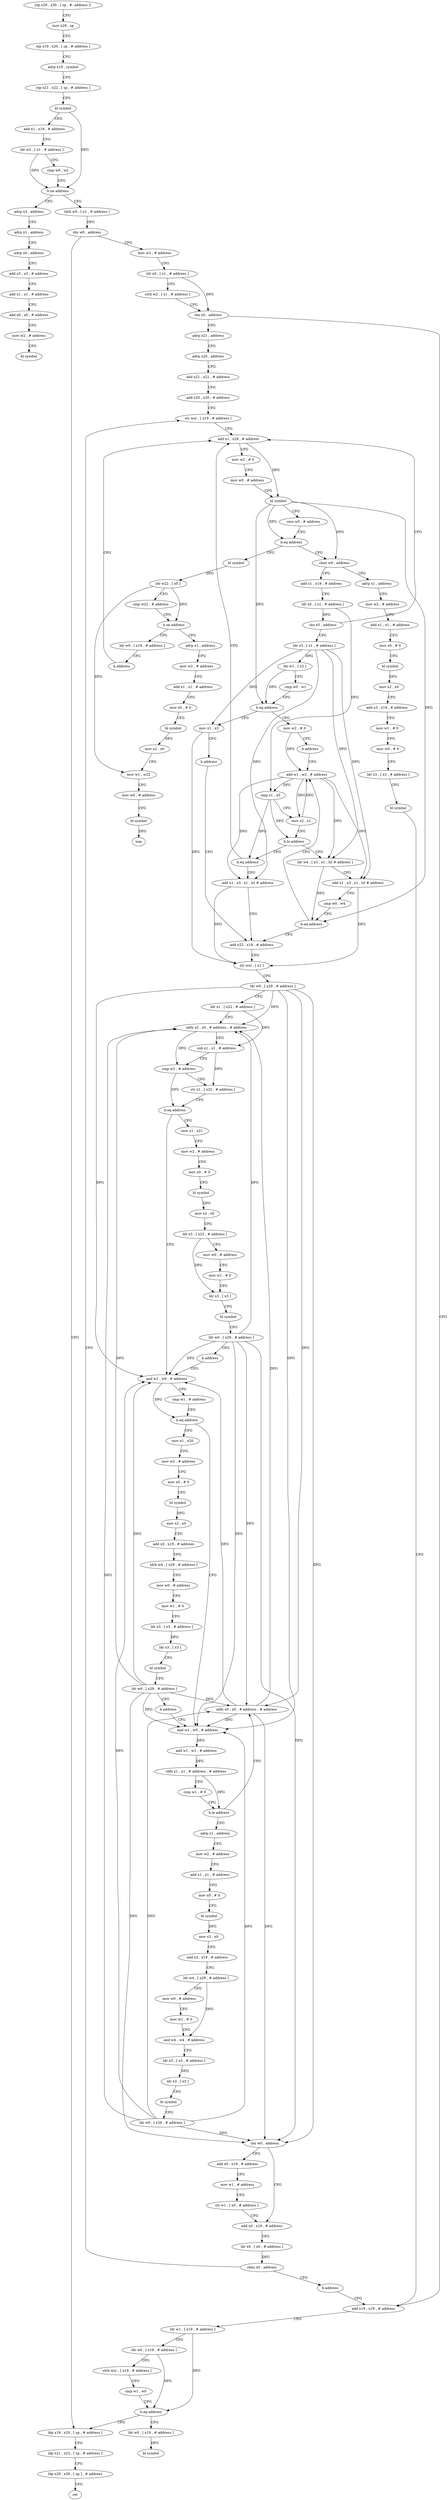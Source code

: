 digraph "func" {
"4208816" [label = "stp x29 , x30 , [ sp , #- address ]!" ]
"4208820" [label = "mov x29 , sp" ]
"4208824" [label = "stp x19 , x20 , [ sp , # address ]" ]
"4208828" [label = "adrp x19 , symbol" ]
"4208832" [label = "stp x21 , x22 , [ sp , # address ]" ]
"4208836" [label = "bl symbol" ]
"4208840" [label = "add x1 , x19 , # address" ]
"4208844" [label = "ldr w2 , [ x1 , # address ]" ]
"4208848" [label = "cmp w0 , w2" ]
"4208852" [label = "b.ne address" ]
"4209408" [label = "adrp x3 , address" ]
"4208856" [label = "ldrb w0 , [ x1 , # address ]" ]
"4209412" [label = "adrp x1 , address" ]
"4209416" [label = "adrp x0 , address" ]
"4209420" [label = "add x3 , x3 , # address" ]
"4209424" [label = "add x1 , x1 , # address" ]
"4209428" [label = "add x0 , x0 , # address" ]
"4209432" [label = "mov w2 , # address" ]
"4209436" [label = "bl symbol" ]
"4208860" [label = "cbz w0 , address" ]
"4208880" [label = "mov w2 , # address" ]
"4208864" [label = "ldp x19 , x20 , [ sp , # address ]" ]
"4208884" [label = "ldr x0 , [ x1 , # address ]" ]
"4208888" [label = "strb w2 , [ x1 , # address ]" ]
"4208892" [label = "cbz x0 , address" ]
"4208988" [label = "add x19 , x19 , # address" ]
"4208896" [label = "adrp x21 , address" ]
"4208868" [label = "ldp x21 , x22 , [ sp , # address ]" ]
"4208872" [label = "ldp x29 , x30 , [ sp ] , # address" ]
"4208876" [label = "ret" ]
"4208992" [label = "ldr w1 , [ x19 , # address ]" ]
"4208996" [label = "ldr w0 , [ x19 , # address ]" ]
"4209000" [label = "strb wzr , [ x19 , # address ]" ]
"4209004" [label = "cmp w1 , w0" ]
"4209008" [label = "b.eq address" ]
"4209012" [label = "ldr w0 , [ x19 , # address ]" ]
"4208900" [label = "adrp x20 , address" ]
"4208904" [label = "add x21 , x21 , # address" ]
"4208908" [label = "add x20 , x20 , # address" ]
"4208912" [label = "str wzr , [ x19 , # address ]" ]
"4209016" [label = "bl symbol" ]
"4209272" [label = "bl symbol" ]
"4209276" [label = "ldr w22 , [ x0 ]" ]
"4209280" [label = "cmp w22 , # address" ]
"4209284" [label = "b.ne address" ]
"4209440" [label = "adrp x1 , address" ]
"4209288" [label = "ldr w0 , [ x19 , # address ]" ]
"4208940" [label = "cbnz w0 , address" ]
"4209024" [label = "add x1 , x19 , # address" ]
"4208944" [label = "adrp x1 , address" ]
"4209444" [label = "mov w2 , # address" ]
"4209448" [label = "add x1 , x1 , # address" ]
"4209452" [label = "mov x0 , # 0" ]
"4209456" [label = "bl symbol" ]
"4209460" [label = "mov x2 , x0" ]
"4209464" [label = "mov w1 , w22" ]
"4209468" [label = "mov w0 , # address" ]
"4209472" [label = "bl symbol" ]
"4209476" [label = "nop" ]
"4209292" [label = "b address" ]
"4208916" [label = "add x1 , x29 , # address" ]
"4209028" [label = "ldr x5 , [ x1 , # address ]" ]
"4209032" [label = "cbz x5 , address" ]
"4209036" [label = "ldr x3 , [ x1 , # address ]" ]
"4208948" [label = "mov w2 , # address" ]
"4208952" [label = "add x1 , x1 , # address" ]
"4208956" [label = "mov x0 , # 0" ]
"4208960" [label = "bl symbol" ]
"4208964" [label = "mov x2 , x0" ]
"4208968" [label = "add x3 , x19 , # address" ]
"4208972" [label = "mov w1 , # 0" ]
"4208976" [label = "mov w0 , # 0" ]
"4208980" [label = "ldr x3 , [ x3 , # address ]" ]
"4208984" [label = "bl symbol" ]
"4208920" [label = "mov w2 , # 0" ]
"4208924" [label = "mov w0 , # address" ]
"4208928" [label = "bl symbol" ]
"4208932" [label = "cmn w0 , # address" ]
"4208936" [label = "b.eq address" ]
"4209040" [label = "ldr w1 , [ x3 ]" ]
"4209044" [label = "cmp w0 , w1" ]
"4209048" [label = "b.eq address" ]
"4209296" [label = "mov x1 , x3" ]
"4209052" [label = "mov w2 , # 0" ]
"4209300" [label = "b address" ]
"4209104" [label = "add x22 , x19 , # address" ]
"4209056" [label = "b address" ]
"4209080" [label = "add w1 , w2 , # address" ]
"4209108" [label = "str wzr , [ x1 ]" ]
"4209112" [label = "ldr w0 , [ x29 , # address ]" ]
"4209116" [label = "ldr x1 , [ x22 , # address ]" ]
"4209120" [label = "ubfx x2 , x0 , # address , # address" ]
"4209124" [label = "sub x1 , x1 , # address" ]
"4209128" [label = "cmp w2 , # address" ]
"4209132" [label = "str x1 , [ x22 , # address ]" ]
"4209136" [label = "b.eq address" ]
"4209360" [label = "mov x1 , x21" ]
"4209140" [label = "and w1 , w0 , # address" ]
"4209084" [label = "cmp x1 , x5" ]
"4209088" [label = "mov x2 , x1" ]
"4209092" [label = "b.lo address" ]
"4209064" [label = "ldr w4 , [ x3 , x1 , lsl # address ]" ]
"4209096" [label = "b.eq address" ]
"4209364" [label = "mov w2 , # address" ]
"4209368" [label = "mov x0 , # 0" ]
"4209372" [label = "bl symbol" ]
"4209376" [label = "mov x2 , x0" ]
"4209380" [label = "ldr x3 , [ x22 , # address ]" ]
"4209384" [label = "mov w0 , # address" ]
"4209388" [label = "mov w1 , # 0" ]
"4209392" [label = "ldr x3 , [ x3 ]" ]
"4209396" [label = "bl symbol" ]
"4209400" [label = "ldr w0 , [ x29 , # address ]" ]
"4209404" [label = "b address" ]
"4209144" [label = "cmp w1 , # address" ]
"4209148" [label = "b.eq address" ]
"4209304" [label = "mov x1 , x20" ]
"4209152" [label = "and w1 , w0 , # address" ]
"4209068" [label = "add x1 , x3 , x1 , lsl # address" ]
"4209072" [label = "cmp w0 , w4" ]
"4209076" [label = "b.eq address" ]
"4209100" [label = "add x1 , x3 , x1 , lsl # address" ]
"4209308" [label = "mov w2 , # address" ]
"4209312" [label = "mov x0 , # 0" ]
"4209316" [label = "bl symbol" ]
"4209320" [label = "mov x2 , x0" ]
"4209324" [label = "add x3 , x19 , # address" ]
"4209328" [label = "ldrb w4 , [ x29 , # address ]" ]
"4209332" [label = "mov w0 , # address" ]
"4209336" [label = "mov w1 , # 0" ]
"4209340" [label = "ldr x3 , [ x3 , # address ]" ]
"4209344" [label = "ldr x3 , [ x3 ]" ]
"4209348" [label = "bl symbol" ]
"4209352" [label = "ldr w0 , [ x29 , # address ]" ]
"4209356" [label = "b address" ]
"4209156" [label = "add w1 , w1 , # address" ]
"4209160" [label = "sbfx x1 , x1 , # address , # address" ]
"4209164" [label = "cmp w1 , # 0" ]
"4209168" [label = "b.le address" ]
"4209232" [label = "ubfx x0 , x0 , # address , # address" ]
"4209172" [label = "adrp x1 , address" ]
"4209236" [label = "cbz w0 , address" ]
"4209252" [label = "add x0 , x19 , # address" ]
"4209240" [label = "add x0 , x19 , # address" ]
"4209176" [label = "mov w2 , # address" ]
"4209180" [label = "add x1 , x1 , # address" ]
"4209184" [label = "mov x0 , # 0" ]
"4209188" [label = "bl symbol" ]
"4209192" [label = "mov x2 , x0" ]
"4209196" [label = "add x3 , x19 , # address" ]
"4209200" [label = "ldr w4 , [ x29 , # address ]" ]
"4209204" [label = "mov w0 , # address" ]
"4209208" [label = "mov w1 , # 0" ]
"4209212" [label = "and w4 , w4 , # address" ]
"4209216" [label = "ldr x3 , [ x3 , # address ]" ]
"4209220" [label = "ldr x3 , [ x3 ]" ]
"4209224" [label = "bl symbol" ]
"4209228" [label = "ldr w0 , [ x29 , # address ]" ]
"4209256" [label = "ldr x0 , [ x0 , # address ]" ]
"4209260" [label = "cbnz x0 , address" ]
"4209264" [label = "b address" ]
"4209244" [label = "mov w1 , # address" ]
"4209248" [label = "str w1 , [ x0 , # address ]" ]
"4208816" -> "4208820" [ label = "CFG" ]
"4208820" -> "4208824" [ label = "CFG" ]
"4208824" -> "4208828" [ label = "CFG" ]
"4208828" -> "4208832" [ label = "CFG" ]
"4208832" -> "4208836" [ label = "CFG" ]
"4208836" -> "4208840" [ label = "CFG" ]
"4208836" -> "4208852" [ label = "DFG" ]
"4208840" -> "4208844" [ label = "CFG" ]
"4208844" -> "4208848" [ label = "CFG" ]
"4208844" -> "4208852" [ label = "DFG" ]
"4208848" -> "4208852" [ label = "CFG" ]
"4208852" -> "4209408" [ label = "CFG" ]
"4208852" -> "4208856" [ label = "CFG" ]
"4209408" -> "4209412" [ label = "CFG" ]
"4208856" -> "4208860" [ label = "DFG" ]
"4209412" -> "4209416" [ label = "CFG" ]
"4209416" -> "4209420" [ label = "CFG" ]
"4209420" -> "4209424" [ label = "CFG" ]
"4209424" -> "4209428" [ label = "CFG" ]
"4209428" -> "4209432" [ label = "CFG" ]
"4209432" -> "4209436" [ label = "CFG" ]
"4208860" -> "4208880" [ label = "CFG" ]
"4208860" -> "4208864" [ label = "CFG" ]
"4208880" -> "4208884" [ label = "CFG" ]
"4208864" -> "4208868" [ label = "CFG" ]
"4208884" -> "4208888" [ label = "CFG" ]
"4208884" -> "4208892" [ label = "DFG" ]
"4208888" -> "4208892" [ label = "CFG" ]
"4208892" -> "4208988" [ label = "CFG" ]
"4208892" -> "4208896" [ label = "CFG" ]
"4208988" -> "4208992" [ label = "CFG" ]
"4208896" -> "4208900" [ label = "CFG" ]
"4208868" -> "4208872" [ label = "CFG" ]
"4208872" -> "4208876" [ label = "CFG" ]
"4208992" -> "4208996" [ label = "CFG" ]
"4208992" -> "4209008" [ label = "DFG" ]
"4208996" -> "4209000" [ label = "CFG" ]
"4208996" -> "4209008" [ label = "DFG" ]
"4209000" -> "4209004" [ label = "CFG" ]
"4209004" -> "4209008" [ label = "CFG" ]
"4209008" -> "4208864" [ label = "CFG" ]
"4209008" -> "4209012" [ label = "CFG" ]
"4209012" -> "4209016" [ label = "DFG" ]
"4208900" -> "4208904" [ label = "CFG" ]
"4208904" -> "4208908" [ label = "CFG" ]
"4208908" -> "4208912" [ label = "CFG" ]
"4208912" -> "4208916" [ label = "CFG" ]
"4209272" -> "4209276" [ label = "DFG" ]
"4209276" -> "4209280" [ label = "CFG" ]
"4209276" -> "4209284" [ label = "DFG" ]
"4209276" -> "4209464" [ label = "DFG" ]
"4209280" -> "4209284" [ label = "CFG" ]
"4209284" -> "4209440" [ label = "CFG" ]
"4209284" -> "4209288" [ label = "CFG" ]
"4209440" -> "4209444" [ label = "CFG" ]
"4209288" -> "4209292" [ label = "CFG" ]
"4208940" -> "4209024" [ label = "CFG" ]
"4208940" -> "4208944" [ label = "CFG" ]
"4209024" -> "4209028" [ label = "CFG" ]
"4208944" -> "4208948" [ label = "CFG" ]
"4209444" -> "4209448" [ label = "CFG" ]
"4209448" -> "4209452" [ label = "CFG" ]
"4209452" -> "4209456" [ label = "CFG" ]
"4209456" -> "4209460" [ label = "DFG" ]
"4209460" -> "4209464" [ label = "CFG" ]
"4209464" -> "4209468" [ label = "CFG" ]
"4209468" -> "4209472" [ label = "CFG" ]
"4209472" -> "4209476" [ label = "DFG" ]
"4209292" -> "4208916" [ label = "CFG" ]
"4208916" -> "4208920" [ label = "CFG" ]
"4208916" -> "4208928" [ label = "DFG" ]
"4209028" -> "4209032" [ label = "DFG" ]
"4209028" -> "4209084" [ label = "DFG" ]
"4209032" -> "4208916" [ label = "CFG" ]
"4209032" -> "4209036" [ label = "CFG" ]
"4209036" -> "4209040" [ label = "DFG" ]
"4209036" -> "4209296" [ label = "DFG" ]
"4209036" -> "4209064" [ label = "DFG" ]
"4209036" -> "4209068" [ label = "DFG" ]
"4209036" -> "4209100" [ label = "DFG" ]
"4208948" -> "4208952" [ label = "CFG" ]
"4208952" -> "4208956" [ label = "CFG" ]
"4208956" -> "4208960" [ label = "CFG" ]
"4208960" -> "4208964" [ label = "DFG" ]
"4208964" -> "4208968" [ label = "CFG" ]
"4208968" -> "4208972" [ label = "CFG" ]
"4208972" -> "4208976" [ label = "CFG" ]
"4208976" -> "4208980" [ label = "CFG" ]
"4208980" -> "4208984" [ label = "CFG" ]
"4208984" -> "4208988" [ label = "CFG" ]
"4208920" -> "4208924" [ label = "CFG" ]
"4208924" -> "4208928" [ label = "CFG" ]
"4208928" -> "4208932" [ label = "CFG" ]
"4208928" -> "4208936" [ label = "DFG" ]
"4208928" -> "4208940" [ label = "DFG" ]
"4208928" -> "4209048" [ label = "DFG" ]
"4208928" -> "4209076" [ label = "DFG" ]
"4208932" -> "4208936" [ label = "CFG" ]
"4208936" -> "4209272" [ label = "CFG" ]
"4208936" -> "4208940" [ label = "CFG" ]
"4209040" -> "4209044" [ label = "CFG" ]
"4209040" -> "4209048" [ label = "DFG" ]
"4209044" -> "4209048" [ label = "CFG" ]
"4209048" -> "4209296" [ label = "CFG" ]
"4209048" -> "4209052" [ label = "CFG" ]
"4209296" -> "4209300" [ label = "CFG" ]
"4209296" -> "4209108" [ label = "DFG" ]
"4209052" -> "4209056" [ label = "CFG" ]
"4209052" -> "4209080" [ label = "DFG" ]
"4209300" -> "4209104" [ label = "CFG" ]
"4209104" -> "4209108" [ label = "CFG" ]
"4209056" -> "4209080" [ label = "CFG" ]
"4209080" -> "4209084" [ label = "DFG" ]
"4209080" -> "4209088" [ label = "DFG" ]
"4209080" -> "4209064" [ label = "DFG" ]
"4209080" -> "4209068" [ label = "DFG" ]
"4209080" -> "4209100" [ label = "DFG" ]
"4209108" -> "4209112" [ label = "CFG" ]
"4209112" -> "4209116" [ label = "CFG" ]
"4209112" -> "4209120" [ label = "DFG" ]
"4209112" -> "4209140" [ label = "DFG" ]
"4209112" -> "4209152" [ label = "DFG" ]
"4209112" -> "4209232" [ label = "DFG" ]
"4209112" -> "4209236" [ label = "DFG" ]
"4209116" -> "4209120" [ label = "CFG" ]
"4209116" -> "4209124" [ label = "DFG" ]
"4209120" -> "4209124" [ label = "CFG" ]
"4209120" -> "4209128" [ label = "DFG" ]
"4209124" -> "4209128" [ label = "CFG" ]
"4209124" -> "4209132" [ label = "DFG" ]
"4209128" -> "4209132" [ label = "CFG" ]
"4209128" -> "4209136" [ label = "DFG" ]
"4209132" -> "4209136" [ label = "CFG" ]
"4209136" -> "4209360" [ label = "CFG" ]
"4209136" -> "4209140" [ label = "CFG" ]
"4209360" -> "4209364" [ label = "CFG" ]
"4209140" -> "4209144" [ label = "CFG" ]
"4209140" -> "4209148" [ label = "DFG" ]
"4209084" -> "4209088" [ label = "CFG" ]
"4209084" -> "4209092" [ label = "DFG" ]
"4209084" -> "4209096" [ label = "DFG" ]
"4209088" -> "4209092" [ label = "CFG" ]
"4209088" -> "4209080" [ label = "DFG" ]
"4209092" -> "4209064" [ label = "CFG" ]
"4209092" -> "4209096" [ label = "CFG" ]
"4209064" -> "4209068" [ label = "CFG" ]
"4209064" -> "4209076" [ label = "DFG" ]
"4209096" -> "4208916" [ label = "CFG" ]
"4209096" -> "4209100" [ label = "CFG" ]
"4209364" -> "4209368" [ label = "CFG" ]
"4209368" -> "4209372" [ label = "CFG" ]
"4209372" -> "4209376" [ label = "DFG" ]
"4209376" -> "4209380" [ label = "CFG" ]
"4209380" -> "4209384" [ label = "CFG" ]
"4209380" -> "4209392" [ label = "DFG" ]
"4209384" -> "4209388" [ label = "CFG" ]
"4209388" -> "4209392" [ label = "CFG" ]
"4209392" -> "4209396" [ label = "CFG" ]
"4209396" -> "4209400" [ label = "CFG" ]
"4209400" -> "4209404" [ label = "CFG" ]
"4209400" -> "4209120" [ label = "DFG" ]
"4209400" -> "4209140" [ label = "DFG" ]
"4209400" -> "4209152" [ label = "DFG" ]
"4209400" -> "4209232" [ label = "DFG" ]
"4209400" -> "4209236" [ label = "DFG" ]
"4209404" -> "4209140" [ label = "CFG" ]
"4209144" -> "4209148" [ label = "CFG" ]
"4209148" -> "4209304" [ label = "CFG" ]
"4209148" -> "4209152" [ label = "CFG" ]
"4209304" -> "4209308" [ label = "CFG" ]
"4209152" -> "4209156" [ label = "DFG" ]
"4209068" -> "4209072" [ label = "CFG" ]
"4209068" -> "4209108" [ label = "DFG" ]
"4209072" -> "4209076" [ label = "CFG" ]
"4209076" -> "4209104" [ label = "CFG" ]
"4209076" -> "4209080" [ label = "CFG" ]
"4209100" -> "4209104" [ label = "CFG" ]
"4209100" -> "4209108" [ label = "DFG" ]
"4209308" -> "4209312" [ label = "CFG" ]
"4209312" -> "4209316" [ label = "CFG" ]
"4209316" -> "4209320" [ label = "DFG" ]
"4209320" -> "4209324" [ label = "CFG" ]
"4209324" -> "4209328" [ label = "CFG" ]
"4209328" -> "4209332" [ label = "CFG" ]
"4209332" -> "4209336" [ label = "CFG" ]
"4209336" -> "4209340" [ label = "CFG" ]
"4209340" -> "4209344" [ label = "DFG" ]
"4209344" -> "4209348" [ label = "CFG" ]
"4209348" -> "4209352" [ label = "CFG" ]
"4209352" -> "4209356" [ label = "CFG" ]
"4209352" -> "4209120" [ label = "DFG" ]
"4209352" -> "4209140" [ label = "DFG" ]
"4209352" -> "4209152" [ label = "DFG" ]
"4209352" -> "4209232" [ label = "DFG" ]
"4209352" -> "4209236" [ label = "DFG" ]
"4209356" -> "4209152" [ label = "CFG" ]
"4209156" -> "4209160" [ label = "DFG" ]
"4209160" -> "4209164" [ label = "CFG" ]
"4209160" -> "4209168" [ label = "DFG" ]
"4209164" -> "4209168" [ label = "CFG" ]
"4209168" -> "4209232" [ label = "CFG" ]
"4209168" -> "4209172" [ label = "CFG" ]
"4209232" -> "4209236" [ label = "DFG" ]
"4209232" -> "4209120" [ label = "DFG" ]
"4209232" -> "4209140" [ label = "DFG" ]
"4209232" -> "4209152" [ label = "DFG" ]
"4209172" -> "4209176" [ label = "CFG" ]
"4209236" -> "4209252" [ label = "CFG" ]
"4209236" -> "4209240" [ label = "CFG" ]
"4209252" -> "4209256" [ label = "CFG" ]
"4209240" -> "4209244" [ label = "CFG" ]
"4209176" -> "4209180" [ label = "CFG" ]
"4209180" -> "4209184" [ label = "CFG" ]
"4209184" -> "4209188" [ label = "CFG" ]
"4209188" -> "4209192" [ label = "DFG" ]
"4209192" -> "4209196" [ label = "CFG" ]
"4209196" -> "4209200" [ label = "CFG" ]
"4209200" -> "4209204" [ label = "CFG" ]
"4209200" -> "4209212" [ label = "DFG" ]
"4209204" -> "4209208" [ label = "CFG" ]
"4209208" -> "4209212" [ label = "CFG" ]
"4209212" -> "4209216" [ label = "CFG" ]
"4209216" -> "4209220" [ label = "DFG" ]
"4209220" -> "4209224" [ label = "CFG" ]
"4209224" -> "4209228" [ label = "CFG" ]
"4209228" -> "4209232" [ label = "DFG" ]
"4209228" -> "4209120" [ label = "DFG" ]
"4209228" -> "4209140" [ label = "DFG" ]
"4209228" -> "4209152" [ label = "DFG" ]
"4209228" -> "4209236" [ label = "DFG" ]
"4209256" -> "4209260" [ label = "DFG" ]
"4209260" -> "4208912" [ label = "CFG" ]
"4209260" -> "4209264" [ label = "CFG" ]
"4209264" -> "4208988" [ label = "CFG" ]
"4209244" -> "4209248" [ label = "CFG" ]
"4209248" -> "4209252" [ label = "CFG" ]
}
